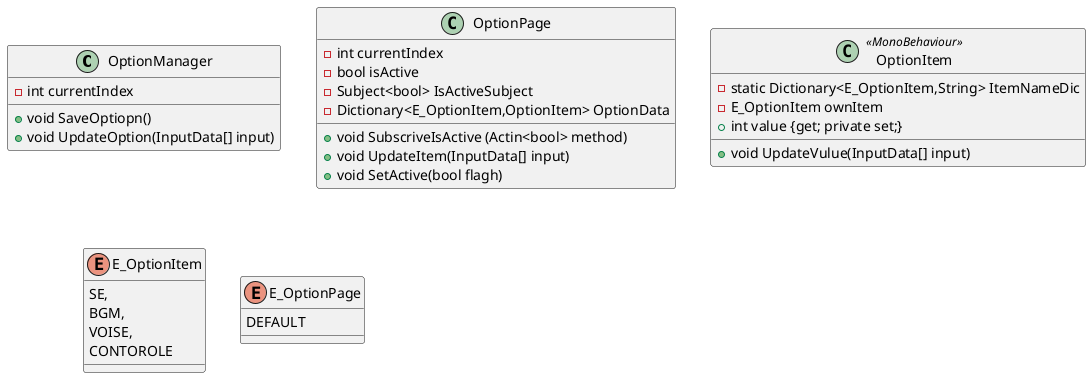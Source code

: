 @startuml オプション周りのクラス設計

    class OptionManager {
        - int currentIndex

        + void SaveOptiopn()       
        + void UpdateOption(InputData[] input)
    }

    class OptionPage {
        - int currentIndex
        - bool isActive
        - Subject<bool> IsActiveSubject
        - Dictionary<E_OptionItem,OptionItem> OptionData

        + void SubscriveIsActive (Actin<bool> method)
        + void UpdateItem(InputData[] input)
        + void SetActive(bool flagh)
    }

    class OptionItem <<MonoBehaviour>>{
        - static Dictionary<E_OptionItem,String> ItemNameDic 
        - E_OptionItem ownItem
        + int value {get; private set;}
        + void UpdateVulue(InputData[] input)

    }

    enum E_OptionItem{
        SE,
        BGM,
        VOISE,
        CONTOROLE
    }

    enum E_OptionPage{
        DEFAULT
    }

@enduml